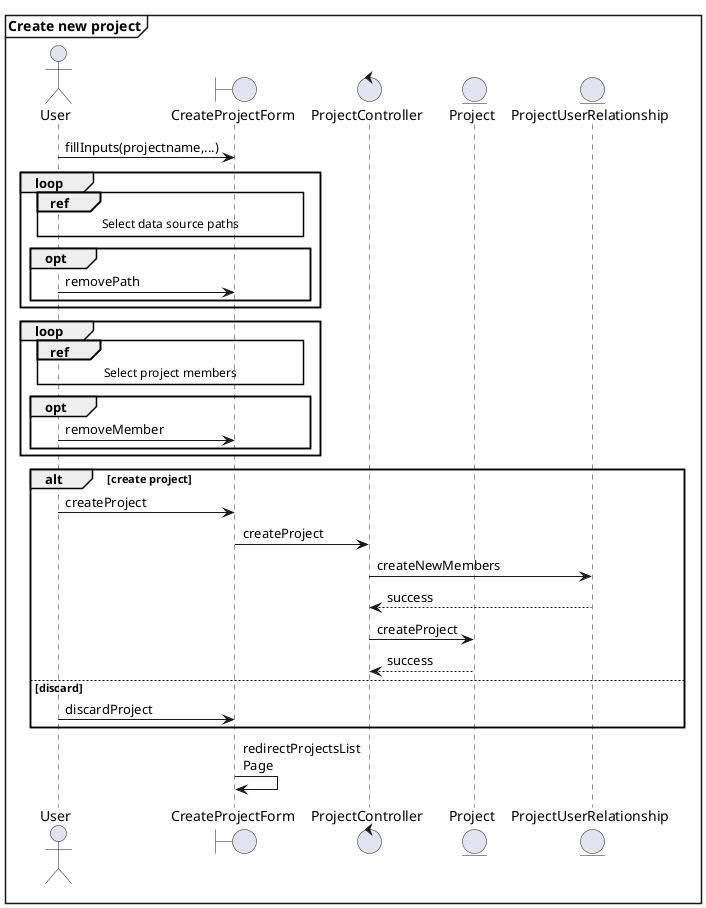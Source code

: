 @startuml Project creation index
' participant Participant as participan
actor       User       as user
boundary    CreateProjectForm    as form
control     ProjectController     as cproject
entity      Project      as eproject
entity      ProjectUserRelationship      as eprojectuser
  
  
mainframe **Create new project**

user -> form : fillInputs(projectname,...)

loop
    ref over user, form
        Select data source paths
    end ref
    
    opt
        user -> form : removePath
    end
end


loop
    ref over user, form
        Select project members
    end ref

    opt 
        user -> form : removeMember
    end 
end

alt create project
    user -> form: createProject
    form -> cproject: createProject
    
    cproject -> eprojectuser: createNewMembers
    eprojectuser --> cproject: success
    cproject -> eproject: createProject
    eproject --> cproject: success
else discard 
    user -> form: discardProject
end 

form -> form: redirectProjectsList\nPage

@enduml